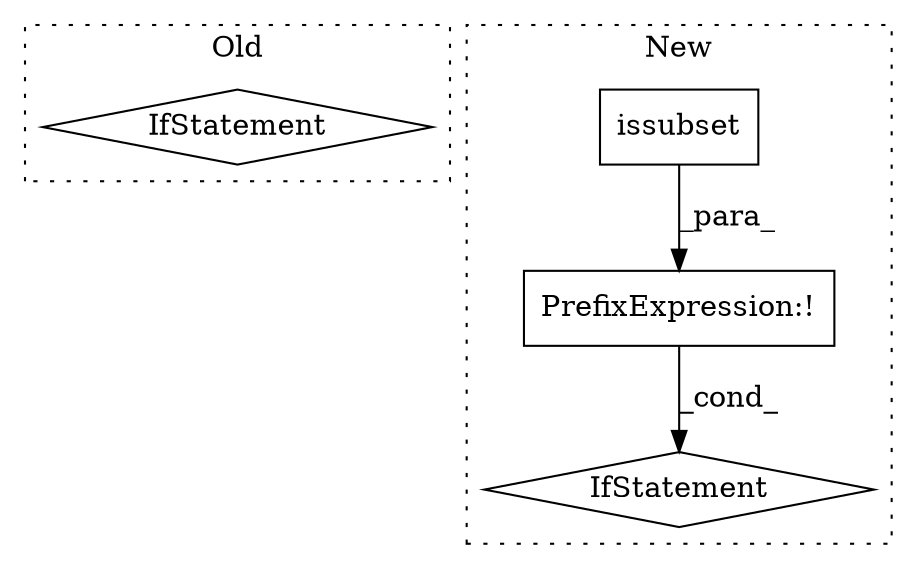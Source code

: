 digraph G {
subgraph cluster0 {
1 [label="IfStatement" a="25" s="3423,3459" l="4,2" shape="diamond"];
label = "Old";
style="dotted";
}
subgraph cluster1 {
2 [label="issubset" a="32" s="3531,3550" l="9,1" shape="box"];
3 [label="IfStatement" a="25" s="3495,3551" l="4,2" shape="diamond"];
4 [label="PrefixExpression:!" a="38" s="3499" l="1" shape="box"];
label = "New";
style="dotted";
}
2 -> 4 [label="_para_"];
4 -> 3 [label="_cond_"];
}